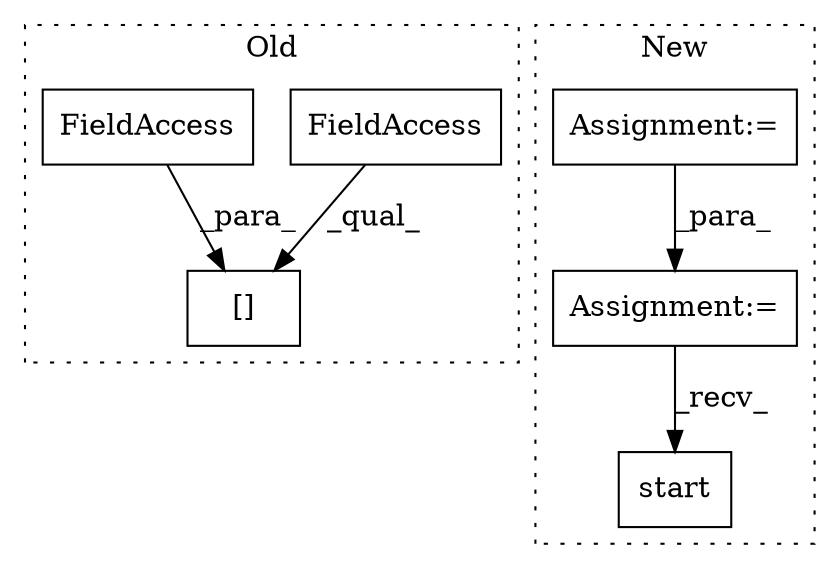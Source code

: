 digraph G {
subgraph cluster0 {
1 [label="[]" a="2" s="1381,1398" l="10,1" shape="box"];
5 [label="FieldAccess" a="22" s="1381" l="9" shape="box"];
6 [label="FieldAccess" a="22" s="1391" l="7" shape="box"];
label = "Old";
style="dotted";
}
subgraph cluster1 {
2 [label="start" a="32" s="1799" l="7" shape="box"];
3 [label="Assignment:=" a="7" s="1344" l="1" shape="box"];
4 [label="Assignment:=" a="7" s="1286" l="1" shape="box"];
label = "New";
style="dotted";
}
3 -> 2 [label="_recv_"];
4 -> 3 [label="_para_"];
5 -> 1 [label="_qual_"];
6 -> 1 [label="_para_"];
}